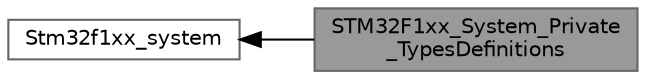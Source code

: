 digraph "STM32F1xx_System_Private_TypesDefinitions"
{
 // LATEX_PDF_SIZE
  bgcolor="transparent";
  edge [fontname=Helvetica,fontsize=10,labelfontname=Helvetica,labelfontsize=10];
  node [fontname=Helvetica,fontsize=10,shape=box,height=0.2,width=0.4];
  rankdir=LR;
  Node1 [id="Node000001",label="STM32F1xx_System_Private\l_TypesDefinitions",height=0.2,width=0.4,color="gray40", fillcolor="grey60", style="filled", fontcolor="black",tooltip=" "];
  Node2 [id="Node000002",label="Stm32f1xx_system",height=0.2,width=0.4,color="grey40", fillcolor="white", style="filled",URL="$group__stm32f1xx__system.html",tooltip=" "];
  Node2->Node1 [shape=plaintext, dir="back", style="solid"];
}

